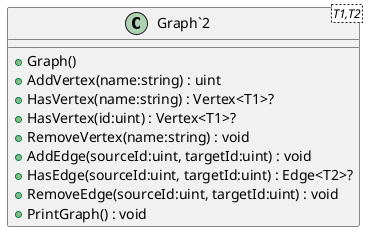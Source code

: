 @startuml
class "Graph`2"<T1,T2> {
    + Graph()
    + AddVertex(name:string) : uint
    + HasVertex(name:string) : Vertex<T1>?
    + HasVertex(id:uint) : Vertex<T1>?
    + RemoveVertex(name:string) : void
    + AddEdge(sourceId:uint, targetId:uint) : void
    + HasEdge(sourceId:uint, targetId:uint) : Edge<T2>?
    + RemoveEdge(sourceId:uint, targetId:uint) : void
    + PrintGraph() : void
}
@enduml
